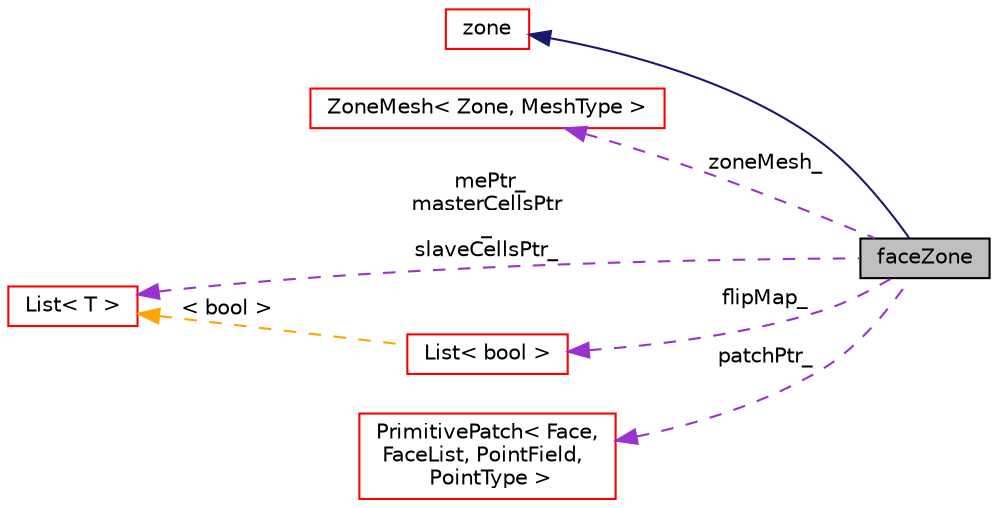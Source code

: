 digraph "faceZone"
{
  bgcolor="transparent";
  edge [fontname="Helvetica",fontsize="10",labelfontname="Helvetica",labelfontsize="10"];
  node [fontname="Helvetica",fontsize="10",shape=record];
  rankdir="LR";
  Node1 [label="faceZone",height=0.2,width=0.4,color="black", fillcolor="grey75", style="filled" fontcolor="black"];
  Node2 -> Node1 [dir="back",color="midnightblue",fontsize="10",style="solid",fontname="Helvetica"];
  Node2 [label="zone",height=0.2,width=0.4,color="red",URL="$classFoam_1_1zone.html",tooltip="Base class for mesh zones. "];
  Node3 -> Node1 [dir="back",color="darkorchid3",fontsize="10",style="dashed",label=" zoneMesh_" ,fontname="Helvetica"];
  Node3 [label="ZoneMesh\< Zone, MeshType \>",height=0.2,width=0.4,color="red",URL="$classFoam_1_1ZoneMesh.html",tooltip="A list of mesh zones. "];
  Node4 -> Node1 [dir="back",color="darkorchid3",fontsize="10",style="dashed",label=" mePtr_\nmasterCellsPtr\l_\nslaveCellsPtr_" ,fontname="Helvetica"];
  Node4 [label="List\< T \>",height=0.2,width=0.4,color="red",URL="$classFoam_1_1List.html",tooltip="A 1D array of objects of type &lt;T&gt;, where the size of the vector is known and used for subscript bound..."];
  Node5 -> Node1 [dir="back",color="darkorchid3",fontsize="10",style="dashed",label=" patchPtr_" ,fontname="Helvetica"];
  Node5 [label="PrimitivePatch\< Face,\l FaceList, PointField,\l PointType \>",height=0.2,width=0.4,color="red",URL="$classFoam_1_1PrimitivePatch.html",tooltip="A list of faces which address into the list of points. "];
  Node6 -> Node1 [dir="back",color="darkorchid3",fontsize="10",style="dashed",label=" flipMap_" ,fontname="Helvetica"];
  Node6 [label="List\< bool \>",height=0.2,width=0.4,color="red",URL="$classFoam_1_1List.html"];
  Node4 -> Node6 [dir="back",color="orange",fontsize="10",style="dashed",label=" \< bool \>" ,fontname="Helvetica"];
}
